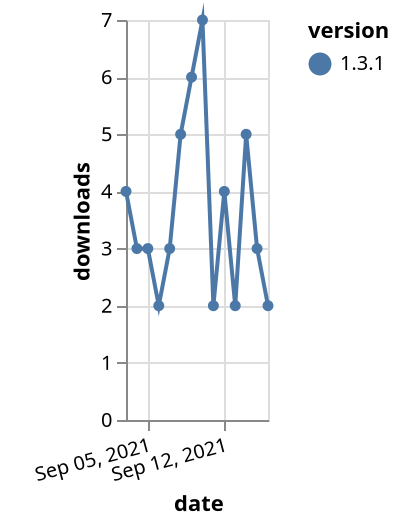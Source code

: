 {"$schema": "https://vega.github.io/schema/vega-lite/v5.json", "description": "A simple bar chart with embedded data.", "data": {"values": [{"date": "2021-09-03", "total": 4135, "delta": 4, "version": "1.3.1"}, {"date": "2021-09-04", "total": 4138, "delta": 3, "version": "1.3.1"}, {"date": "2021-09-05", "total": 4141, "delta": 3, "version": "1.3.1"}, {"date": "2021-09-06", "total": 4143, "delta": 2, "version": "1.3.1"}, {"date": "2021-09-07", "total": 4146, "delta": 3, "version": "1.3.1"}, {"date": "2021-09-08", "total": 4151, "delta": 5, "version": "1.3.1"}, {"date": "2021-09-09", "total": 4157, "delta": 6, "version": "1.3.1"}, {"date": "2021-09-10", "total": 4164, "delta": 7, "version": "1.3.1"}, {"date": "2021-09-11", "total": 4166, "delta": 2, "version": "1.3.1"}, {"date": "2021-09-12", "total": 4170, "delta": 4, "version": "1.3.1"}, {"date": "2021-09-13", "total": 4172, "delta": 2, "version": "1.3.1"}, {"date": "2021-09-14", "total": 4177, "delta": 5, "version": "1.3.1"}, {"date": "2021-09-15", "total": 4180, "delta": 3, "version": "1.3.1"}, {"date": "2021-09-16", "total": 4182, "delta": 2, "version": "1.3.1"}]}, "width": "container", "mark": {"type": "line", "point": {"filled": true}}, "encoding": {"x": {"field": "date", "type": "temporal", "timeUnit": "yearmonthdate", "title": "date", "axis": {"labelAngle": -15}}, "y": {"field": "delta", "type": "quantitative", "title": "downloads"}, "color": {"field": "version", "type": "nominal"}, "tooltip": {"field": "delta"}}}